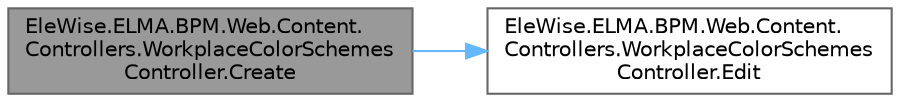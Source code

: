 digraph "EleWise.ELMA.BPM.Web.Content.Controllers.WorkplaceColorSchemesController.Create"
{
 // LATEX_PDF_SIZE
  bgcolor="transparent";
  edge [fontname=Helvetica,fontsize=10,labelfontname=Helvetica,labelfontsize=10];
  node [fontname=Helvetica,fontsize=10,shape=box,height=0.2,width=0.4];
  rankdir="LR";
  Node1 [id="Node000001",label="EleWise.ELMA.BPM.Web.Content.\lControllers.WorkplaceColorSchemes\lController.Create",height=0.2,width=0.4,color="gray40", fillcolor="grey60", style="filled", fontcolor="black",tooltip="Создать набор цветовых схем"];
  Node1 -> Node2 [id="edge1_Node000001_Node000002",color="steelblue1",style="solid",tooltip=" "];
  Node2 [id="Node000002",label="EleWise.ELMA.BPM.Web.Content.\lControllers.WorkplaceColorSchemes\lController.Edit",height=0.2,width=0.4,color="grey40", fillcolor="white", style="filled",URL="$class_ele_wise_1_1_e_l_m_a_1_1_b_p_m_1_1_web_1_1_content_1_1_controllers_1_1_workplace_color_schemes_controller.html#a4c723b39a7822558ca1bd3d94bcde1e8",tooltip="Редактировать набор цветовых схем"];
}

